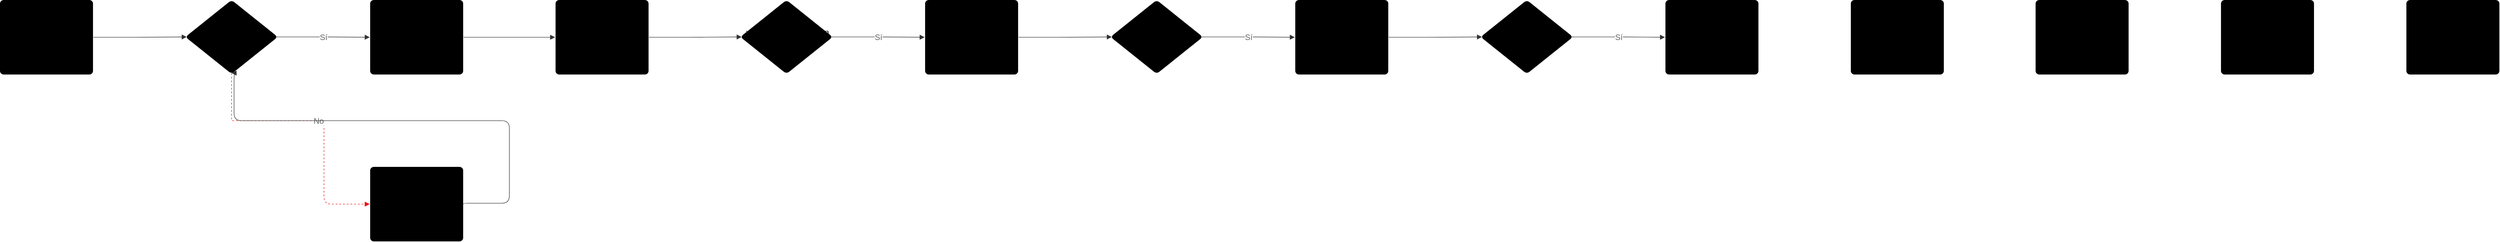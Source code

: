 <mxfile>
    <diagram id="DCIoUEVkfJFyW4a2RkL5" name="Page-1">
        <mxGraphModel dx="720" dy="549" grid="1" gridSize="10" guides="1" tooltips="1" connect="1" arrows="1" fold="1" page="1" pageScale="1" pageWidth="850" pageHeight="1100" math="0" shadow="0">
            <root>
                <mxCell id="0"/>
                <mxCell id="1" parent="0"/>
                <mxCell id="2" value="" style="group;dropTarget=0;pointerEvents=0;" vertex="1" parent="1">
                    <mxGeometry x="130" y="460" width="4058" height="392" as="geometry"/>
                </mxCell>
                <UserObject label="Inicio" lucidchartObjectId="8ZloIShlIPnA" id="3">
                    <mxCell style="html=1;overflow=block;blockSpacing=1;whiteSpace=wrap;fontSize=13;spacing=9;strokeColor=#unset;rounded=1;absoluteArcSize=1;arcSize=12;fillColor=#unset;strokeWidth=NaN;" vertex="1" parent="2">
                        <mxGeometry width="151" height="121" as="geometry"/>
                    </mxCell>
                </UserObject>
                <UserObject label="¿Está el usuario registrado?" lucidchartObjectId="8ZlosX4oXzAJ" id="4">
                    <mxCell style="html=1;overflow=block;blockSpacing=1;whiteSpace=wrap;rhombus;fontSize=13;spacing=3.8;strokeColor=#unset;rounded=1;absoluteArcSize=1;arcSize=12;fillColor=#unset;strokeWidth=NaN;" vertex="1" parent="2">
                        <mxGeometry x="301" width="150" height="120" as="geometry"/>
                    </mxCell>
                </UserObject>
                <UserObject label="Usuario Visita el Sitio Web de E-Commerce" lucidchartObjectId="8ZloK3t1VFDA" id="5">
                    <mxCell style="html=1;overflow=block;blockSpacing=1;whiteSpace=wrap;fontSize=13;spacing=9;strokeColor=#unset;rounded=1;absoluteArcSize=1;arcSize=12;fillColor=#unset;strokeWidth=NaN;" vertex="1" parent="2">
                        <mxGeometry x="601" width="151" height="121" as="geometry"/>
                    </mxCell>
                </UserObject>
                <UserObject label="Página de Registro/Login" lucidchartObjectId="8Zlo97lxvsdl" id="6">
                    <mxCell style="html=1;overflow=block;blockSpacing=1;whiteSpace=wrap;fontSize=13;spacing=9;strokeColor=#unset;rounded=1;absoluteArcSize=1;arcSize=12;fillColor=#unset;strokeWidth=NaN;" vertex="1" parent="2">
                        <mxGeometry x="601" y="271" width="151" height="121" as="geometry"/>
                    </mxCell>
                </UserObject>
                <UserObject label="Mostrar Listados de Teléfonos Celulares" lucidchartObjectId="8Zlo-7OO.WV0" id="7">
                    <mxCell style="html=1;overflow=block;blockSpacing=1;whiteSpace=wrap;fontSize=13;spacing=9;strokeColor=#unset;rounded=1;absoluteArcSize=1;arcSize=12;fillColor=#unset;strokeWidth=NaN;" vertex="1" parent="2">
                        <mxGeometry x="902" width="151" height="121" as="geometry"/>
                    </mxCell>
                </UserObject>
                <UserObject label="¿Usuario Selecciona un Teléfono Celular?" lucidchartObjectId="8ZloAFofW7_h" id="8">
                    <mxCell style="html=1;overflow=block;blockSpacing=1;whiteSpace=wrap;rhombus;fontSize=13;spacing=3.8;strokeColor=#unset;rounded=1;absoluteArcSize=1;arcSize=12;fillColor=#unset;strokeWidth=NaN;" vertex="1" parent="2">
                        <mxGeometry x="1202" width="150" height="120" as="geometry"/>
                    </mxCell>
                </UserObject>
                <UserObject label="Ver Detalles del Teléfono Celular" lucidchartObjectId="8ZloT20Z8gJW" id="9">
                    <mxCell style="html=1;overflow=block;blockSpacing=1;whiteSpace=wrap;fontSize=13;spacing=9;strokeColor=#unset;rounded=1;absoluteArcSize=1;arcSize=12;fillColor=#unset;strokeWidth=NaN;" vertex="1" parent="2">
                        <mxGeometry x="1502" width="151" height="121" as="geometry"/>
                    </mxCell>
                </UserObject>
                <UserObject label="¿Agregar al Carrito?" lucidchartObjectId="8ZlonNs0t8p2" id="10">
                    <mxCell style="html=1;overflow=block;blockSpacing=1;whiteSpace=wrap;rhombus;fontSize=13;spacing=3.8;strokeColor=#unset;rounded=1;absoluteArcSize=1;arcSize=12;fillColor=#unset;strokeWidth=NaN;" vertex="1" parent="2">
                        <mxGeometry x="1803" width="150" height="120" as="geometry"/>
                    </mxCell>
                </UserObject>
                <UserObject label="Agregar Teléfono Celular al Carrito" lucidchartObjectId="9ZloJpSd4dAx" id="11">
                    <mxCell style="html=1;overflow=block;blockSpacing=1;whiteSpace=wrap;fontSize=13;spacing=9;strokeColor=#unset;rounded=1;absoluteArcSize=1;arcSize=12;fillColor=#unset;strokeWidth=NaN;" vertex="1" parent="2">
                        <mxGeometry x="2103" width="151" height="121" as="geometry"/>
                    </mxCell>
                </UserObject>
                <UserObject label="¿Proceder al Pago?" lucidchartObjectId="9Zlo~Hd6-VqX" id="12">
                    <mxCell style="html=1;overflow=block;blockSpacing=1;whiteSpace=wrap;rhombus;fontSize=13;spacing=3.8;strokeColor=#unset;rounded=1;absoluteArcSize=1;arcSize=12;fillColor=#unset;strokeWidth=NaN;" vertex="1" parent="2">
                        <mxGeometry x="2404" width="150" height="120" as="geometry"/>
                    </mxCell>
                </UserObject>
                <UserObject label="Usuario Procede al Pago" lucidchartObjectId="9ZloWVt2~xCg" id="13">
                    <mxCell style="html=1;overflow=block;blockSpacing=1;whiteSpace=wrap;fontSize=13;spacing=9;strokeColor=#unset;rounded=1;absoluteArcSize=1;arcSize=12;fillColor=#unset;strokeWidth=NaN;" vertex="1" parent="2">
                        <mxGeometry x="2704" width="151" height="121" as="geometry"/>
                    </mxCell>
                </UserObject>
                <UserObject label="Usuario Ingresa Información de Envío y Pago" lucidchartObjectId="9ZloPXV1EQHK" id="14">
                    <mxCell style="html=1;overflow=block;blockSpacing=1;whiteSpace=wrap;fontSize=13;spacing=9;strokeColor=#unset;rounded=1;absoluteArcSize=1;arcSize=12;fillColor=#unset;strokeWidth=NaN;" vertex="1" parent="2">
                        <mxGeometry x="3005" width="151" height="121" as="geometry"/>
                    </mxCell>
                </UserObject>
                <UserObject label="Realizar Pedido" lucidchartObjectId="9ZlosoYcDDHF" id="15">
                    <mxCell style="html=1;overflow=block;blockSpacing=1;whiteSpace=wrap;fontSize=13;spacing=9;strokeColor=#unset;rounded=1;absoluteArcSize=1;arcSize=12;fillColor=#unset;strokeWidth=NaN;" vertex="1" parent="2">
                        <mxGeometry x="3305" width="151" height="121" as="geometry"/>
                    </mxCell>
                </UserObject>
                <UserObject label="Correo Electrónico de Confirmación de Pedido Enviado" lucidchartObjectId="9Zlo7ekp9g1q" id="16">
                    <mxCell style="html=1;overflow=block;blockSpacing=1;whiteSpace=wrap;fontSize=13;spacing=9;strokeColor=#unset;rounded=1;absoluteArcSize=1;arcSize=12;fillColor=#unset;strokeWidth=NaN;" vertex="1" parent="2">
                        <mxGeometry x="3606" width="151" height="121" as="geometry"/>
                    </mxCell>
                </UserObject>
                <UserObject label="Fin" lucidchartObjectId="9Zlo8Ep1xlk0" id="17">
                    <mxCell style="html=1;overflow=block;blockSpacing=1;whiteSpace=wrap;fontSize=13;spacing=9;strokeColor=#unset;rounded=1;absoluteArcSize=1;arcSize=12;fillColor=#unset;strokeWidth=NaN;" vertex="1" parent="2">
                        <mxGeometry x="3907" width="151" height="121" as="geometry"/>
                    </mxCell>
                </UserObject>
                <UserObject label="" lucidchartObjectId="9ZloMq~-bY1W" id="18">
                    <mxCell style="html=1;jettySize=18;whiteSpace=wrap;fontSize=13;strokeColor=#333333;strokeOpacity=100;strokeWidth=0.8;rounded=1;arcSize=24;edgeStyle=orthogonalEdgeStyle;startArrow=none;endArrow=block;endFill=1;exitX=1.005;exitY=0.5;exitPerimeter=0;entryX=0.014;entryY=0.5;entryPerimeter=0;" edge="1" parent="2" source="3" target="4">
                        <mxGeometry width="100" height="100" relative="1" as="geometry">
                            <Array as="points"/>
                        </mxGeometry>
                    </mxCell>
                </UserObject>
                <UserObject label="" lucidchartObjectId="9ZloLanI.RY~" id="19">
                    <mxCell style="html=1;jettySize=18;whiteSpace=wrap;fontSize=13;strokeColor=#333333;strokeOpacity=100;strokeWidth=0.8;rounded=1;arcSize=24;edgeStyle=orthogonalEdgeStyle;startArrow=none;endArrow=block;endFill=1;exitX=0.986;exitY=0.5;exitPerimeter=0;entryX=-0.005;entryY=0.5;entryPerimeter=0;" edge="1" parent="2" source="4" target="5">
                        <mxGeometry width="100" height="100" relative="1" as="geometry">
                            <Array as="points"/>
                        </mxGeometry>
                    </mxCell>
                </UserObject>
                <mxCell id="20" value="Sí" style="text;html=1;resizable=0;labelBackgroundColor=default;align=center;verticalAlign=middle;fontColor=#666666;fontSize=13;" vertex="1" parent="19">
                    <mxGeometry relative="1" as="geometry"/>
                </mxCell>
                <UserObject label="" lucidchartObjectId="9ZlonjEz5gZI" id="21">
                    <mxCell style="html=1;jettySize=18;whiteSpace=wrap;fontSize=13;strokeColor=#e81313;strokeOpacity=100;dashed=1;fixDash=1;strokeWidth=0.8;rounded=1;arcSize=24;edgeStyle=orthogonalEdgeStyle;startArrow=none;endArrow=block;endFill=1;exitX=0.5;exitY=0.989;exitPerimeter=0;entryX=-0.005;entryY=0.5;entryPerimeter=0;" edge="1" parent="2" source="4" target="6">
                        <mxGeometry width="100" height="100" relative="1" as="geometry">
                            <Array as="points">
                                <mxPoint x="377" y="196"/>
                                <mxPoint x="526" y="196"/>
                                <mxPoint x="526" y="330"/>
                            </Array>
                        </mxGeometry>
                    </mxCell>
                </UserObject>
                <mxCell id="22" value="No" style="text;html=1;resizable=0;labelBackgroundColor=default;align=center;verticalAlign=middle;fontColor=#666666;fontSize=13;" vertex="1" parent="21">
                    <mxGeometry relative="1" as="geometry"/>
                </mxCell>
                <UserObject label="" lucidchartObjectId="9ZlovW2RI6X5" id="23">
                    <mxCell style="html=1;jettySize=18;whiteSpace=wrap;fontSize=13;strokeColor=#333333;strokeOpacity=100;strokeWidth=0.8;rounded=1;arcSize=24;edgeStyle=orthogonalEdgeStyle;startArrow=none;endArrow=block;endFill=1;exitX=1.005;exitY=0.5;exitPerimeter=0;entryX=0.5;entryY=0.989;entryPerimeter=0;" edge="1" parent="2" source="6" target="4">
                        <mxGeometry width="100" height="100" relative="1" as="geometry">
                            <Array as="points">
                                <mxPoint x="827" y="330"/>
                                <mxPoint x="827" y="196"/>
                                <mxPoint x="380" y="196"/>
                            </Array>
                        </mxGeometry>
                    </mxCell>
                </UserObject>
                <UserObject label="" lucidchartObjectId="9ZlooWkA3cTF" id="24">
                    <mxCell style="html=1;jettySize=18;whiteSpace=wrap;fontSize=13;strokeColor=#333333;strokeOpacity=100;strokeWidth=0.8;rounded=1;arcSize=24;edgeStyle=orthogonalEdgeStyle;startArrow=none;endArrow=block;endFill=1;exitX=1.005;exitY=0.5;exitPerimeter=0;entryX=-0.005;entryY=0.5;entryPerimeter=0;" edge="1" parent="2" source="5" target="7">
                        <mxGeometry width="100" height="100" relative="1" as="geometry">
                            <Array as="points"/>
                        </mxGeometry>
                    </mxCell>
                </UserObject>
                <UserObject label="" lucidchartObjectId="9Zlo8u1OZ1_H" id="25">
                    <mxCell style="html=1;jettySize=18;whiteSpace=wrap;fontSize=13;strokeColor=#333333;strokeOpacity=100;strokeWidth=0.8;rounded=1;arcSize=24;edgeStyle=orthogonalEdgeStyle;startArrow=none;endArrow=block;endFill=1;exitX=1.005;exitY=0.5;exitPerimeter=0;entryX=0.014;entryY=0.5;entryPerimeter=0;" edge="1" parent="2" source="7" target="8">
                        <mxGeometry width="100" height="100" relative="1" as="geometry">
                            <Array as="points"/>
                        </mxGeometry>
                    </mxCell>
                </UserObject>
                <UserObject label="" lucidchartObjectId="9Zlo~-8Xpan6" id="26">
                    <mxCell style="html=1;jettySize=18;whiteSpace=wrap;fontSize=13;strokeColor=#333333;strokeOpacity=100;strokeWidth=0.8;rounded=1;arcSize=24;edgeStyle=orthogonalEdgeStyle;startArrow=none;endArrow=block;endFill=1;exitX=0.986;exitY=0.5;exitPerimeter=0;entryX=-0.005;entryY=0.5;entryPerimeter=0;" edge="1" parent="2" source="8" target="9">
                        <mxGeometry width="100" height="100" relative="1" as="geometry">
                            <Array as="points"/>
                        </mxGeometry>
                    </mxCell>
                </UserObject>
                <mxCell id="27" value="Sí" style="text;html=1;resizable=0;labelBackgroundColor=default;align=center;verticalAlign=middle;fontColor=#666666;fontSize=13;" vertex="1" parent="26">
                    <mxGeometry relative="1" as="geometry"/>
                </mxCell>
                <UserObject label="" lucidchartObjectId="9Zlo.LOx15jV" id="28">
                    <mxCell style="html=1;jettySize=18;whiteSpace=wrap;fontSize=13;strokeColor=#333333;strokeOpacity=100;strokeWidth=0.8;rounded=1;arcSize=24;edgeStyle=orthogonalEdgeStyle;startArrow=none;endArrow=block;endFill=1;exitX=1.005;exitY=0.5;exitPerimeter=0;entryX=0.014;entryY=0.5;entryPerimeter=0;" edge="1" parent="2" source="9" target="10">
                        <mxGeometry width="100" height="100" relative="1" as="geometry">
                            <Array as="points"/>
                        </mxGeometry>
                    </mxCell>
                </UserObject>
                <UserObject label="" lucidchartObjectId="9ZloZVoVvO~5" id="29">
                    <mxCell style="html=1;jettySize=18;whiteSpace=wrap;fontSize=13;strokeColor=#333333;strokeOpacity=100;strokeWidth=0.8;rounded=1;arcSize=24;edgeStyle=orthogonalEdgeStyle;startArrow=none;endArrow=block;endFill=1;exitX=0.986;exitY=0.5;exitPerimeter=0;entryX=-0.005;entryY=0.5;entryPerimeter=0;" edge="1" parent="2" source="10" target="11">
                        <mxGeometry width="100" height="100" relative="1" as="geometry">
                            <Array as="points"/>
                        </mxGeometry>
                    </mxCell>
                </UserObject>
                <mxCell id="30" value="Sí" style="text;html=1;resizable=0;labelBackgroundColor=default;align=center;verticalAlign=middle;fontColor=#666666;fontSize=13;" vertex="1" parent="29">
                    <mxGeometry relative="1" as="geometry"/>
                </mxCell>
                <UserObject label="" lucidchartObjectId="9ZloWv88RlxF" id="31">
                    <mxCell style="html=1;jettySize=18;whiteSpace=wrap;fontSize=13;strokeColor=#333333;strokeOpacity=100;strokeWidth=0.8;rounded=1;arcSize=24;edgeStyle=orthogonalEdgeStyle;startArrow=none;endArrow=block;endFill=1;exitX=1.005;exitY=0.5;exitPerimeter=0;entryX=0.014;entryY=0.5;entryPerimeter=0;" edge="1" parent="2" source="11" target="12">
                        <mxGeometry width="100" height="100" relative="1" as="geometry">
                            <Array as="points"/>
                        </mxGeometry>
                    </mxCell>
                </UserObject>
                <UserObject label="" lucidchartObjectId="9Zloi5rvc0f5" id="32">
                    <mxCell style="html=1;jettySize=18;whiteSpace=wrap;fontSize=13;strokeColor=#333333;strokeOpacity=100;strokeWidth=0.8;rounded=1;arcSize=24;edgeStyle=orthogonalEdgeStyle;startArrow=none;endArrow=block;endFill=1;exitX=0.986;exitY=0.5;exitPerimeter=0;entryX=-0.005;entryY=0.5;entryPerimeter=0;" edge="1" parent="2" source="12" target="13">
                        <mxGeometry width="100" height="100" relative="1" as="geometry">
                            <Array as="points"/>
                        </mxGeometry>
                    </mxCell>
                </UserObject>
                <mxCell id="33" value="Sí" style="text;html=1;resizable=0;labelBackgroundColor=default;align=center;verticalAlign=middle;fontColor=#666666;fontSize=13;" vertex="1" parent="32">
                    <mxGeometry relative="1" as="geometry"/>
                </mxCell>
            </root>
        </mxGraphModel>
    </diagram>
</mxfile>
